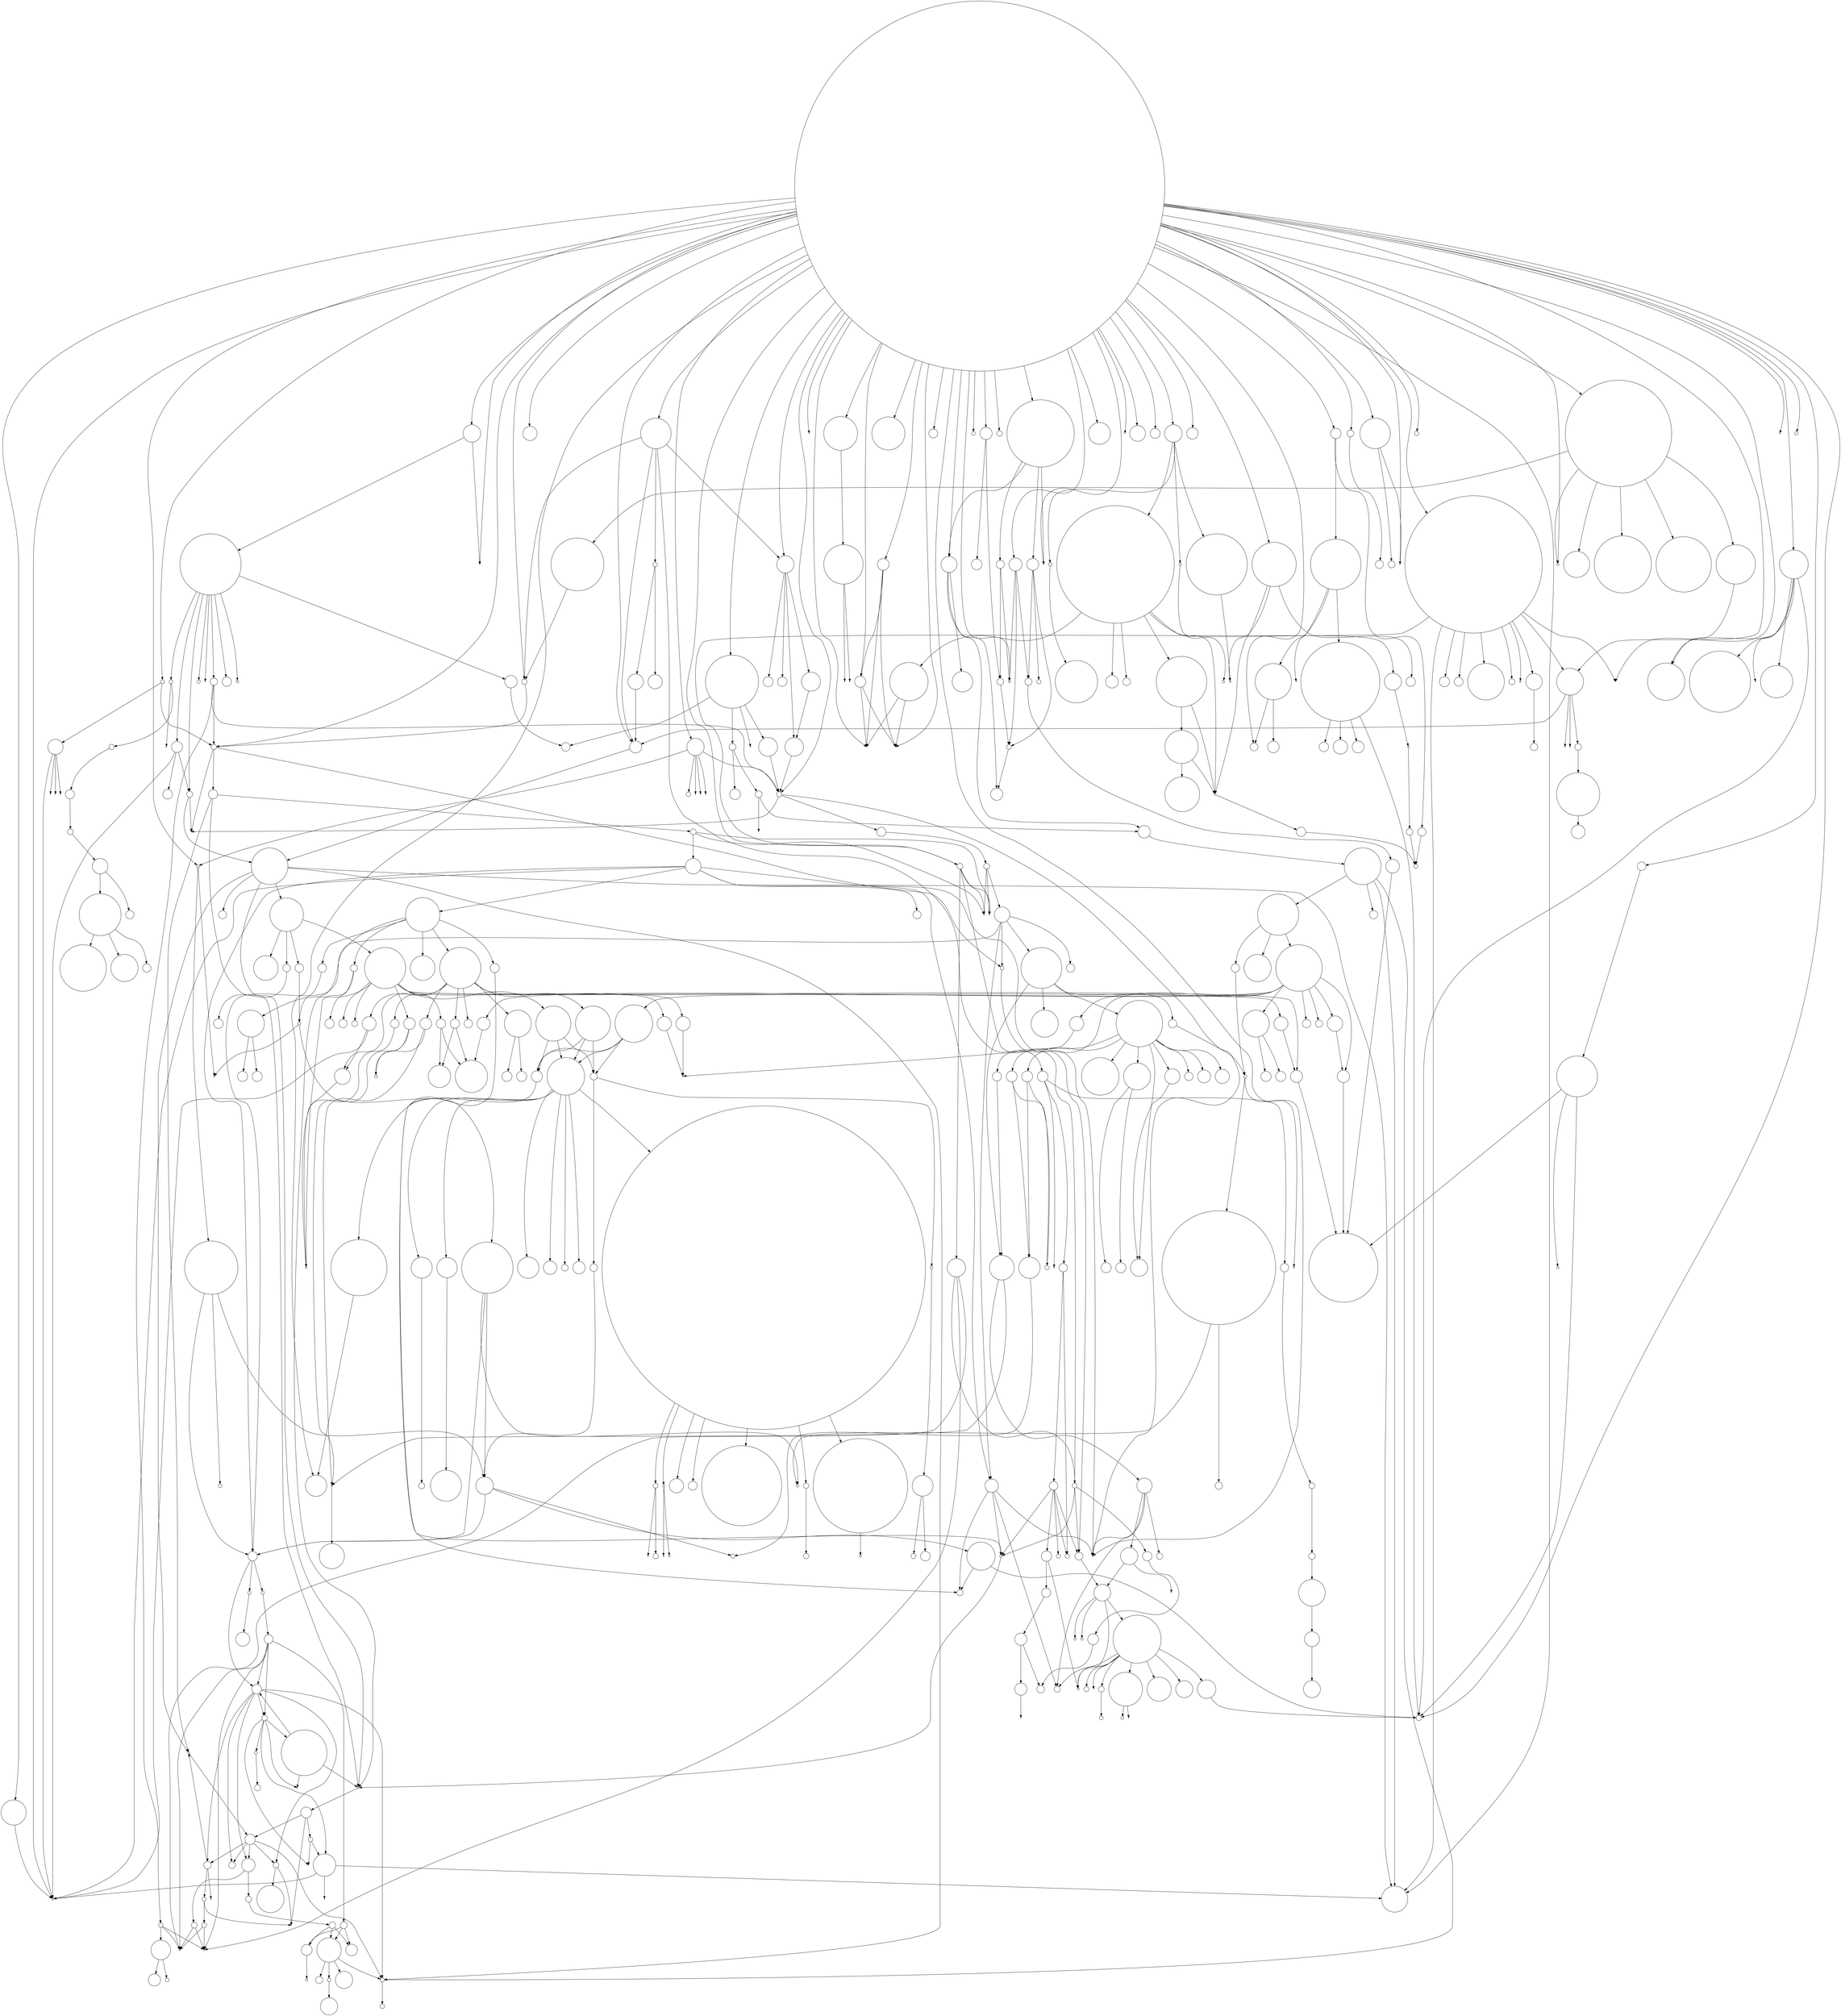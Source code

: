 strict digraph  {
5368757792 [fillcolor="#ffffff", func="main", height="20.253480009968314", label="", style=filled, type=func, width="20.253480009968314"];
5368769024 [fillcolor="#ffffff", func="_alloca_probe", height="0.28836911246395386", label="", style=filled, type=func, width="0.28836911246395386"];
5368745280 [fillcolor="#ffffff", func="sub_140008D40", height="0.6408202499198975", label="", style=filled, type=func, width="0.6408202499198975"];
5368717392 [fillcolor="#ffffff", func="sub_140002050", height="0.29548933746306383", label="", style=filled, type=func, width="0.29548933746306383"];
5368774816 [fillcolor="#ffffff", func="sub_1400100A0", height="1.4240449998219944", label="", style=filled, type=func, width="1.4240449998219944"];
5368753840 [fillcolor="#ffffff", func="sub_14000AEB0", height="0.2064865249741892", label="", style=filled, type=func, width="0.2064865249741892"];
5368715536 [fillcolor="#ffffff", func="sub_140001910", height="0.9612303748798462", label="", style=filled, type=func, width="0.9612303748798462"];
5368750640 [fillcolor="#ffffff", func="sub_14000A230", height="1.3742034248282247", label="", style=filled, type=func, width="1.3742034248282247"];
5368929176 [fillcolor="#ffffff", func="_mbsicmp", height="0.02848089999643989", label="", style=filled, type=func, width="0.02848089999643989"];
5368756448 [fillcolor="#ffffff", func="sub_14000B8E0", height="0.7832247499020969", label="", style=filled, type=func, width="0.7832247499020969"];
5368941592 [fillcolor="#ffffff", func="_strtoui64", height="0.16732528747908434", label="", style=filled, type=func, width="0.16732528747908434"];
5368717584 [fillcolor="#ffffff", func="sub_140002110", height="0.29548933746306383", label="", style=filled, type=func, width="0.29548933746306383"];
5368749264 [fillcolor="#ffffff", func="sub_140009CD0", height="0.9469899248816263", label="", style=filled, type=func, width="0.9469899248816263"];
5368741024 [fillcolor="#ffffff", func="sub_140007CA0", height="2.9086119121364233", label="", style=filled, type=func, width="2.9086119121364233"];
5368722304 [fillcolor="#ffffff", func="sub_140003380", height="0.8686674498914165", label="", style=filled, type=func, width="0.8686674498914165"];
5368722576 [fillcolor="#ffffff", func="sub_140003490", height="0.7155826124105522", label="", style=filled, type=func, width="0.7155826124105522"];
5368737920 [fillcolor="#ffffff", func="sub_140007080", height="0.43077361244615325", label="", style=filled, type=func, width="0.43077361244615325"];
5368722976 [fillcolor="#ffffff", func="sub_140003620", height="0.1246039374844245", label="", style=filled, type=func, width="0.1246039374844245"];
5368947160 [fillcolor="#ffffff", func="_mbsrchr", height="0.02848089999643989", label="", style=filled, type=func, width="0.02848089999643989"];
5368719376 [fillcolor="#ffffff", func="sub_140002810", height="0.6728612624158924", label="", style=filled, type=func, width="0.6728612624158924"];
5368739984 [fillcolor="#ffffff", func="sub_140007890", height="3.6775962120403003", label="", style=filled, type=func, width="3.6775962120403003"];
5368745472 [fillcolor="#ffffff", func="sub_140008E00", height="0.46993484994125817", label="", style=filled, type=func, width="0.46993484994125817"];
5368756864 [fillcolor="#ffffff", func="sub_14000BA80", height="1.8014169247748228", label="", style=filled, type=func, width="1.8014169247748228"];
5368745936 [fillcolor="#ffffff", func="sub_140008FD0", height="1.8405781622699278", label="", style=filled, type=func, width="1.8405781622699278"];
5368754080 [fillcolor="#ffffff", func="sub_14000AFA0", height="0.2848089999643989", label="", style=filled, type=func, width="0.2848089999643989"];
5368775544 [fillcolor="#ffffff", func="strchr", height="0.48773541243903307", label="", style=filled, type=func, width="0.48773541243903307"];
5368775684 [fillcolor="#ffffff", func="strrchr", height="1.1712770123535905", label="", style=filled, type=func, width="1.1712770123535905"];
5368745616 [fillcolor="#ffffff", func="sub_140008E90", height="0.6052191249243476", label="", style=filled, type=func, width="0.6052191249243476"];
5368723024 [fillcolor="#ffffff", func="sub_140003650", height="0.6621809249172275", label="", style=filled, type=func, width="0.6621809249172275"];
5368723216 [fillcolor="#ffffff", func="sub_140003710", height="0.21004663747374416", label="", style=filled, type=func, width="0.21004663747374416"];
5368755968 [fillcolor="#ffffff", func="sub_14000B700", height="1.6732528747908433", label="", style=filled, type=func, width="1.6732528747908433"];
5368733392 [fillcolor="#ffffff", func="sub_140005ED0", height="0.30972978746128377", label="", style=filled, type=func, width="0.30972978746128377"];
5368737424 [fillcolor="#ffffff", func="sub_140006E90", height="0.9541101498807362", label="", style=filled, type=func, width="0.9541101498807362"];
5368757376 [fillcolor="#ffffff", func="sub_14000BC80", height="1.4774466873153191", label="", style=filled, type=func, width="1.4774466873153191"];
5368750288 [fillcolor="#ffffff", func="sub_14000A0D0", height="1.1997579123500304", label="", style=filled, type=func, width="1.1997579123500304"];
5368737056 [fillcolor="#ffffff", func="sub_140006D20", height="0.5731781124283527", label="", style=filled, type=func, width="0.5731781124283527"];
5368750272 [fillcolor="#ffffff", func="sub_14000A0C0", height="0.010680337498664958", label="", style=filled, type=func, width="0.010680337498664958"];
5368748176 [fillcolor="#ffffff", func="sub_140009890", height="0.8579871123927517", label="", style=filled, type=func, width="0.8579871123927517"];
5368754160 [fillcolor="#ffffff", func="sub_14000AFF0", height="0.5482573249314678", label="", style=filled, type=func, width="0.5482573249314678"];
5368751040 [fillcolor="#ffffff", func="sub_14000A3C0", height="7.508277261561465", label="", style=filled, type=func, width="7.508277261561465"];
5368744576 [fillcolor="#ffffff", func="sub_140008A80", height="0.6230196874221225", label="", style=filled, type=func, width="0.6230196874221225"];
5368829156 [fillcolor="#ffffff", func="j__malloc_base", height="0.01780056249777493", label="", style=filled, type=func, width="0.01780056249777493"];
5368743216 [fillcolor="#ffffff", func="sub_140008530", height="1.5735697248033038", label="", style=filled, type=func, width="1.5735697248033038"];
5368753152 [fillcolor="#ffffff", func="sub_14000AC00", height="2.4208764996973904", label="", style=filled, type=func, width="2.4208764996973904"];
5368741872 [fillcolor="#ffffff", func="sub_140007FF0", height="1.6661326497917333", label="", style=filled, type=func, width="1.6661326497917333"];
5368744752 [fillcolor="#ffffff", func="sub_140008B30", height="0.38093203745238347", label="", style=filled, type=func, width="0.38093203745238347"];
5368754320 [fillcolor="#ffffff", func="sub_14000B090", height="5.824344049271957", label="", style=filled, type=func, width="5.824344049271957"];
5368745888 [fillcolor="#ffffff", func="sub_140008FA0", height="0.1246039374844245", label="", style=filled, type=func, width="0.1246039374844245"];
5368753904 [fillcolor="#ffffff", func="sub_14000AEF0", height="0.24208764996973905", label="", style=filled, type=func, width="0.24208764996973905"];
5368830596 [fillcolor="#ffffff", func="__acrt_iob_func", height="0.060521912492434764", label="", style=filled, type=func, width="0.060521912492434764"];
5368948140 [fillcolor="#ffffff", func="fflush", height="0.32397023745950376", label="", style=filled, type=func, width="0.32397023745950376"];
5368948660 [fillcolor="#ffffff", func="j_??$common_fgets@D@@YAPEADQEA", height="0.01780056249777493", label="", style=filled, type=func, width="0.01780056249777493"];
5368947356 [fillcolor="#ffffff", func="_mbsstr", height="0.02848089999643989", label="", style=filled, type=func, width="0.02848089999643989"];
5368829148 [fillcolor="#ffffff", func="j__free_base", height="0.01780056249777493", label="", style=filled, type=func, width="0.01780056249777493"];
5368723280 [fillcolor="#ffffff", func="sub_140003750", height="0.03916123749510485", label="", style=filled, type=func, width="0.03916123749510485"];
5368722560 [fillcolor="#ffffff", func="sub_140003480", height="0.024920787496884898", label="", style=filled, type=func, width="0.024920787496884898"];
5368734432 [fillcolor="#ffffff", func="sub_1400062E0", height="0.1780056249777493", label="", style=filled, type=func, width="0.1780056249777493"];
5368727744 [fillcolor="#ffffff", func="sub_1400048C0", height="0.9398696998825163", label="", style=filled, type=func, width="0.9398696998825163"];
5368768832 [fillcolor="#ffffff", func="__security_check_cookie", height="0.11748371248531454", label="", style=filled, type=func, width="0.11748371248531454"];
5368717376 [fillcolor="#ffffff", func="sub_140002040", height="0.02848089999643989", label="", style=filled, type=func, width="0.02848089999643989"];
5368925148 [fillcolor="#ffffff", func="sub_140034BDC", height="0.49485563743814304", label="", style=filled, type=func, width="0.49485563743814304"];
5368747072 [fillcolor="#ffffff", func="sub_140009440", height="0.8330663248958666", label="", style=filled, type=func, width="0.8330663248958666"];
5368716000 [fillcolor="#ffffff", func="sub_140001AE0", height="3.342945637082132", label="", style=filled, type=func, width="3.342945637082132"];
5368933956 [fillcolor="#ffffff", func="unknown_libname_632", height="0.06764213749154473", label="", style=filled, type=func, width="0.06764213749154473"];
5368936532 [fillcolor="#ffffff", func="__crt_strtox__parse_integer<un", height="2.9157321371355334", label="", style=filled, type=func, width="2.9157321371355334"];
5368925568 [fillcolor="#ffffff", func="sub_140034D80", height="0.49485563743814304", label="", style=filled, type=func, width="0.49485563743814304"];
5368768365 [fillcolor="#ffffff", func="CreateToolhelp32Snapshot", height="0.021360674997329916", label="", style=filled, type=func, width="0.021360674997329916"];
5368768371 [fillcolor="#ffffff", func="Process32First", height="0.021360674997329916", label="", style=filled, type=func, width="0.021360674997329916"];
5368933448 [fillcolor="#ffffff", func="_stricmp", height="0.252767987468404", label="", style=filled, type=func, width="0.252767987468404"];
5368768377 [fillcolor="#ffffff", func="Process32Next", height="0.021360674997329916", label="", style=filled, type=func, width="0.021360674997329916"];
5368723424 [fillcolor="#ffffff", func="sub_1400037E0", height="0.3738118124532735", label="", style=filled, type=func, width="0.3738118124532735"];
5368739680 [fillcolor="#ffffff", func="sub_140007760", height="1.0288725123713909", label="", style=filled, type=func, width="1.0288725123713909"];
5368828772 [fillcolor="#ffffff", func="_wcsicmp", height="0.4734949624408131", label="", style=filled, type=func, width="0.4734949624408131"];
5368741856 [fillcolor="#ffffff", func="FreeLibrary", height="0.024920787496884898", label="", style=filled, type=func, width="0.024920787496884898"];
5368725776 [fillcolor="#ffffff", func="sub_140004110", height="0.6728612624158924", label="", style=filled, type=func, width="0.6728612624158924"];
5368726960 [fillcolor="#ffffff", func="sub_1400045B0", height="0.6835415999145573", label="", style=filled, type=func, width="0.6835415999145573"];
5368723712 [fillcolor="#ffffff", func="sub_140003900", height="1.1214354373598205", label="", style=filled, type=func, width="1.1214354373598205"];
5368724912 [fillcolor="#ffffff", func="sub_140003DB0", height="0.2705685499661789", label="", style=filled, type=func, width="0.2705685499661789"];
5368725088 [fillcolor="#ffffff", func="sub_140003E60", height="0.39517248745060346", label="", style=filled, type=func, width="0.39517248745060346"];
5368926700 [fillcolor="#ffffff", func="__stdio_common_vsprintf", height="2.004343337249457", label="", style=filled, type=func, width="2.004343337249457"];
5368722784 [fillcolor="#ffffff", func="sub_140003560", height="0.6586208124176725", label="", style=filled, type=func, width="0.6586208124176725"];
5368723296 [fillcolor="#ffffff", func="sub_140003760", height="0.4485741749439282", label="", style=filled, type=func, width="0.4485741749439282"];
5368720016 [fillcolor="#ffffff", func="sub_140002A90", height="2.242870874719641", label="", style=filled, type=func, width="2.242870874719641"];
5368746464 [fillcolor="#ffffff", func="sub_1400091E0", height="2.1574281747303212", label="", style=filled, type=func, width="2.1574281747303212"];
5368725552 [fillcolor="#ffffff", func="sub_140004030", height="0.37025169995371854", label="", style=filled, type=func, width="0.37025169995371854"];
5368725200 [fillcolor="#ffffff", func="sub_140003ED0", height="0.5838584499270177", label="", style=filled, type=func, width="0.5838584499270177"];
5368718000 [fillcolor="#ffffff", func="sub_1400022B0", height="0.5874185624265726", label="", style=filled, type=func, width="0.5874185624265726"];
5368719296 [fillcolor="#ffffff", func="sub_1400027C0", height="0.252767987468404", label="", style=filled, type=func, width="0.252767987468404"];
5368730448 [fillcolor="#ffffff", func="sub_140005350", height="0.18868596247641425", label="", style=filled, type=func, width="0.18868596247641425"];
5368730512 [fillcolor="#ffffff", func="sub_140005390", height="6.433123286695859", label="", style=filled, type=func, width="6.433123286695859"];
5368733488 [fillcolor="#ffffff", func="sub_140005F30", height="3.350065862081242", label="", style=filled, type=func, width="3.350065862081242"];
5368730400 [fillcolor="#ffffff", func="sub_140005320", height="0.13884438748264444", label="", style=filled, type=func, width="0.13884438748264444"];
5368767885 [fillcolor="#ffffff", func="GetFileVersionInfoSizeA", height="0.021360674997329916", label="", style=filled, type=func, width="0.021360674997329916"];
5368767897 [fillcolor="#ffffff", func="GetFileVersionInfoA", height="0.021360674997329916", label="", style=filled, type=func, width="0.021360674997329916"];
5368946348 [fillcolor="#ffffff", func="sub_140039EAC", height="0.3560112499554986", label="", style=filled, type=func, width="0.3560112499554986"];
5368767568 [fillcolor="#ffffff", func="sub_14000E450", height="0.46281462494214815", label="", style=filled, type=func, width="0.46281462494214815"];
5368736272 [fillcolor="#ffffff", func="sub_140006A10", height="2.769767524653779", label="", style=filled, type=func, width="2.769767524653779"];
5368933364 [fillcolor="#ffffff", func="_fgetchar", height="0.08188258748976468", label="", style=filled, type=func, width="0.08188258748976468"];
5368747312 [fillcolor="#ffffff", func="sub_140009530", height="0.9007084623874114", label="", style=filled, type=func, width="0.9007084623874114"];
5368750112 [fillcolor="#ffffff", func="sub_14000A020", height="0.5518174374310229", label="", style=filled, type=func, width="0.5518174374310229"];
5368748544 [fillcolor="#ffffff", func="sub_140009A00", height="0.4912955249385881", label="", style=filled, type=func, width="0.4912955249385881"];
5368749536 [fillcolor="#ffffff", func="sub_140009DE0", height="1.9972231122503472", label="", style=filled, type=func, width="1.9972231122503472"];
5368753984 [fillcolor="#ffffff", func="sub_14000AF40", height="0.3275303499590587", label="", style=filled, type=func, width="0.3275303499590587"];
5368764128 [fillcolor="#ffffff", func="sub_14000D6E0", height="0.02848089999643989", label="", style=filled, type=func, width="0.02848089999643989"];
5368748688 [fillcolor="#ffffff", func="sub_140009A90", height="2.039944462245007", label="", style=filled, type=func, width="2.039944462245007"];
5368720720 [fillcolor="#ffffff", func="sub_140002D50", height="1.762255687279718", label="", style=filled, type=func, width="1.762255687279718"];
5368721216 [fillcolor="#ffffff", func="sub_140002F40", height="3.350065862081242", label="", style=filled, type=func, width="3.350065862081242"];
5368764208 [fillcolor="#ffffff", func="sub_14000D730", height="0.1032432624870946", label="", style=filled, type=func, width="0.1032432624870946"];
5368722160 [fillcolor="#ffffff", func="sub_1400032F0", height="0.5090960874363629", label="", style=filled, type=func, width="0.5090960874363629"];
5368767856 [fillcolor="#ffffff", func="sub_14000E570", height="0.1032432624870946", label="", style=filled, type=func, width="0.1032432624870946"];
5368748432 [fillcolor="#ffffff", func="sub_140009990", height="0.3738118124532735", label="", style=filled, type=func, width="0.3738118124532735"];
5368933728 [fillcolor="#ffffff", func="strncmp", height="0.4450140624443733", label="", style=filled, type=func, width="0.4450140624443733"];
5368743760 [fillcolor="#ffffff", func="sub_140008750", height="2.8836911246395385", label="", style=filled, type=func, width="2.8836911246395385"];
5368718176 [fillcolor="#ffffff", func="sub_140002360", height="3.1222186621097228", label="", style=filled, type=func, width="3.1222186621097228"];
5368747568 [fillcolor="#ffffff", func="sub_140009630", height="2.1503079497312116", label="", style=filled, type=func, width="2.1503079497312116"];
5368742352 [fillcolor="#ffffff", func="sub_1400081D0", height="3.0332158496208477", label="", style=filled, type=func, width="3.0332158496208477"];
5368744864 [fillcolor="#ffffff", func="sub_140008BA0", height="1.4276051123215494", label="", style=filled, type=func, width="1.4276051123215494"];
5368947912 [fillcolor="#ffffff", func="common_flush_all", height="0.9932713873758411", label="", style=filled, type=func, width="0.9932713873758411"];
5368830780 [fillcolor="#ffffff", func="sub_14001DB3C", height="0.03916123749510485", label="", style=filled, type=func, width="0.03916123749510485"];
5368947824 [fillcolor="#ffffff", func="_fflush_nolock", height="0.26700843746662395", label="", style=filled, type=func, width="0.26700843746662395"];
5368830792 [fillcolor="#ffffff", func="sub_14001DB48", height="0.03916123749510485", label="", style=filled, type=func, width="0.03916123749510485"];
5368728512 [fillcolor="#ffffff", func="sub_140004BC0", height="1.007511837374061", label="", style=filled, type=func, width="1.007511837374061"];
5368728016 [fillcolor="#ffffff", func="sub_1400049D0", height="0.5375769874328029", label="", style=filled, type=func, width="0.5375769874328029"];
5368727440 [fillcolor="#ffffff", func="sub_140004790", height="1.039552849870056", label="", style=filled, type=func, width="1.039552849870056"];
5368728368 [fillcolor="#ffffff", func="sub_140004B30", height="0.5126561999359179", label="", style=filled, type=func, width="0.5126561999359179"];
5368968604 [fillcolor="#ffffff", func="_errno", height="0.11392359998575956", label="", style=filled, type=func, width="0.11392359998575956"];
5368968176 [fillcolor="#ffffff", func="_invalid_parameter_noinfo", height="0.10680337498664959", label="", style=filled, type=func, width="0.10680337498664959"];
5368832780 [fillcolor="#ffffff", func="__crt_seh_guarded_call<int>__o", height="0.3132898999608388", label="", style=filled, type=func, width="0.3132898999608388"];
5368767891 [fillcolor="#ffffff", func="GetFileVersionInfoSizeW", height="0.021360674997329916", label="", style=filled, type=func, width="0.021360674997329916"];
5368767903 [fillcolor="#ffffff", func="GetFileVersionInfoW", height="0.021360674997329916", label="", style=filled, type=func, width="0.021360674997329916"];
5368767909 [fillcolor="#ffffff", func="VerQueryValueW", height="0.021360674997329916", label="", style=filled, type=func, width="0.021360674997329916"];
5368717488 [fillcolor="#ffffff", func="sub_1400020B0", height="0.33109046245861373", label="", style=filled, type=func, width="0.33109046245861373"];
5368714144 [fillcolor="#ffffff", func="sub_1400013A0", height="0.6123393499234576", label="", style=filled, type=func, width="0.6123393499234576"];
5368714448 [fillcolor="#ffffff", func="sub_1400014D0", height="0.6764213749154474", label="", style=filled, type=func, width="0.6764213749154474"];
5368715808 [fillcolor="#ffffff", func="sub_140001A20", height="0.4058528249492684", label="", style=filled, type=func, width="0.4058528249492684"];
5368714640 [fillcolor="#ffffff", func="sub_140001590", height="0.519776424935028", label="", style=filled, type=func, width="0.519776424935028"];
5368714800 [fillcolor="#ffffff", func="sub_140001630", height="0.13884438748264444", label="", style=filled, type=func, width="0.13884438748264444"];
5368713232 [fillcolor="#ffffff", func="sub_140001010", height="0.1780056249777493", label="", style=filled, type=func, width="0.1780056249777493"];
5368713216 [fillcolor="#ffffff", func="sub_140001000", height="0.03204101249599487", label="", style=filled, type=func, width="0.03204101249599487"];
5368715936 [fillcolor="#ffffff", func="sub_140001AA0", height="0.2064865249741892", label="", style=filled, type=func, width="0.2064865249741892"];
5368828584 [fillcolor="#ffffff", func="_LocaleUpdate___LocaleUpdate", height="0.5126561999359179", label="", style=filled, type=func, width="0.5126561999359179"];
5369004260 [fillcolor="#ffffff", func="_isctype_l", height="0.9647904873794012", label="", style=filled, type=func, width="0.9647904873794012"];
5368933900 [fillcolor="#ffffff", func="__crt_strtox__is_overflow_cond", height="0.19580618747552422", label="", style=filled, type=func, width="0.19580618747552422"];
5368832716 [fillcolor="#ffffff", func="__crt_seh_guarded_call<int>__o", height="0.3132898999608388", label="", style=filled, type=func, width="0.3132898999608388"];
5368725664 [fillcolor="#ffffff", func="sub_1400040A0", height="0.37025169995371854", label="", style=filled, type=func, width="0.37025169995371854"];
5368725376 [fillcolor="#ffffff", func="sub_140003F80", height="0.5874185624265726", label="", style=filled, type=func, width="0.5874185624265726"];
5368927928 [fillcolor="#ffffff", func="__stdio_common_vswprintf", height="2.018583787247677", label="", style=filled, type=func, width="2.018583787247677"];
5368726736 [fillcolor="#ffffff", func="sub_1400044D0", height="0.751183737406102", label="", style=filled, type=func, width="0.751183737406102"];
5368856324 [fillcolor="#ffffff", func="unknown_libname_402", height="0.4414539499448183", label="", style=filled, type=func, width="0.4414539499448183"];
5368868468 [fillcolor="#ffffff", func="__crt_stdio_output__output_pro", height="1.829897824771263", label="", style=filled, type=func, width="1.829897824771263"];
5368972056 [fillcolor="#ffffff", func="_free_base", height="0.21716686247285413", label="", style=filled, type=func, width="0.21716686247285413"];
5368725008 [fillcolor="#ffffff", func="sub_140003E10", height="0.23140731247107407", label="", style=filled, type=func, width="0.23140731247107407"];
5368773696 [fillcolor="#ffffff", func="sub_14000FC40", height="3.77727936202784", label="", style=filled, type=func, width="3.77727936202784"];
5368720672 [fillcolor="#ffffff", func="sub_140002D20", height="0.13884438748264444", label="", style=filled, type=func, width="0.13884438748264444"];
5368946660 [fillcolor="#ffffff", func="_mbscmp", height="0.02848089999643989", label="", style=filled, type=func, width="0.02848089999643989"];
5368946908 [fillcolor="#ffffff", func="_mbsnbcpy", height="0.02848089999643989", label="", style=filled, type=func, width="0.02848089999643989"];
5368932008 [fillcolor="#ffffff", func="fopen", height="0.03916123749510485", label="", style=filled, type=func, width="0.03916123749510485"];
5368932864 [fillcolor="#ffffff", func="fwrite", height="0.45925451244259324", label="", style=filled, type=func, width="0.45925451244259324"];
5368931132 [fillcolor="#ffffff", func="fclose", height="0.45925451244259324", label="", style=filled, type=func, width="0.45925451244259324"];
5368717776 [fillcolor="#ffffff", func="sub_1400021D0", height="0.772544412403432", label="", style=filled, type=func, width="0.772544412403432"];
5368719056 [fillcolor="#ffffff", func="sub_1400026D0", height="0.8473067748940867", label="", style=filled, type=func, width="0.8473067748940867"];
5368738896 [fillcolor="#ffffff", func="sub_140007450", height="2.3176332372102957", label="", style=filled, type=func, width="2.3176332372102957"];
5368729344 [fillcolor="#ffffff", func="sub_140004F00", height="0.9291893623838513", label="", style=filled, type=func, width="0.9291893623838513"];
5368729616 [fillcolor="#ffffff", func="sub_140005010", height="2.759087187155114", label="", style=filled, type=func, width="2.759087187155114"];
5368739552 [fillcolor="#ffffff", func="sub_1400076E0", height="0.4200932749474883", label="", style=filled, type=func, width="0.4200932749474883"];
5368738096 [fillcolor="#ffffff", func="sub_140007130", height="0.7013421624123323", label="", style=filled, type=func, width="0.7013421624123323"];
5368738304 [fillcolor="#ffffff", func="sub_140007200", height="2.0969062622378867", label="", style=filled, type=func, width="2.0969062622378867"];
5368738048 [fillcolor="#ffffff", func="sub_140007100", height="0.13884438748264444", label="", style=filled, type=func, width="0.13884438748264444"];
5368943872 [fillcolor="#ffffff", func="unknown_libname_644", height="2.3567944747054006", label="", style=filled, type=func, width="2.3567944747054006"];
5368767712 [fillcolor="#ffffff", func="sub_14000E4E0", height="0.21716686247285413", label="", style=filled, type=func, width="0.21716686247285413"];
5368933356 [fillcolor="#ffffff", func="j_fgetc", height="0.01780056249777493", label="", style=filled, type=func, width="0.01780056249777493"];
5368734496 [fillcolor="#ffffff", func="sub_140006320", height="1.9901028872512372", label="", style=filled, type=func, width="1.9901028872512372"];
5368735056 [fillcolor="#ffffff", func="sub_140006550", height="4.318416461960198", label="", style=filled, type=func, width="4.318416461960198"];
5368756672 [fillcolor="#ffffff", func="sub_14000B9C0", height="0.4058528249492684", label="", style=filled, type=func, width="0.4058528249492684"];
5368767312 [fillcolor="#ffffff", func="sub_14000E350", height="0.5126561999359179", label="", style=filled, type=func, width="0.5126561999359179"];
5368972288 [fillcolor="#ffffff", func="sub_140040400", height="0.08900281248887465", label="", style=filled, type=func, width="0.08900281248887465"];
5368972372 [fillcolor="#ffffff", func="sub_140040454", height="0.08900281248887465", label="", style=filled, type=func, width="0.08900281248887465"];
5368947704 [fillcolor="#ffffff", func="__acrt_stdio_flush_nolock", height="0.42365338744704334", label="", style=filled, type=func, width="0.42365338744704334"];
5368992480 [fillcolor="#ffffff", func="_fileno", height="0.13528427498308945", label="", style=filled, type=func, width="0.13528427498308945"];
5369006092 [fillcolor="#ffffff", func="_commit", height="0.516216312435473", label="", style=filled, type=func, width="0.516216312435473"];
5368971508 [fillcolor="#ffffff", func="__acrt_getptd_noexit", height="0.5660578874292428", label="", style=filled, type=func, width="0.5660578874292428"];
5368968008 [fillcolor="#ffffff", func="_invalid_parameter", height="0.5945387874256827", label="", style=filled, type=func, width="0.5945387874256827"];
5368858572 [fillcolor="#ffffff", func="_lambda_0a64b6a4deda75c01876f2", height="0.8473067748940867", label="", style=filled, type=func, width="0.8473067748940867"];
5368713984 [fillcolor="#ffffff", func="sub_140001300", height="0.523336537434583", label="", style=filled, type=func, width="0.523336537434583"];
5368929808 [fillcolor="#ffffff", func="_getch", height="0.23852753747018404", label="", style=filled, type=func, width="0.23852753747018404"];
5368717680 [fillcolor="#ffffff", func="sub_140002170", height="0.29548933746306383", label="", style=filled, type=func, width="0.29548933746306383"];
5368830192 [fillcolor="#ffffff", func="exit", height="0.03560112499554986", label="", style=filled, type=func, width="0.03560112499554986"];
5368971360 [fillcolor="#ffffff", func="__acrt_getptd", height="0.5268966499341379", label="", style=filled, type=func, width="0.5268966499341379"];
5368971780 [fillcolor="#ffffff", func="sub_140040204", height="0.17444551247819431", label="", style=filled, type=func, width="0.17444551247819431"];
5368971832 [fillcolor="#ffffff", func="sub_140040238", height="0.17444551247819431", label="", style=filled, type=func, width="0.17444551247819431"];
5369038408 [fillcolor="#ffffff", func="_isleadbyte_l", height="0.2242870874719641", label="", style=filled, type=func, width="0.2242870874719641"];
5369027560 [fillcolor="#ffffff", func="__acrt_GetStringTypeA", height="1.541528712307309", label="", style=filled, type=func, width="1.541528712307309"];
5368859860 [fillcolor="#ffffff", func="_lambda_0a64b6a4deda75c01876f2", height="0.8473067748940867", label="", style=filled, type=func, width="0.8473067748940867"];
5368724992 [fillcolor="#ffffff", func="sub_140003E00", height="0.01780056249777493", label="", style=filled, type=func, width="0.01780056249777493"];
5368857144 [fillcolor="#ffffff", func="unknown_libname_408", height="0.4521342874434832", label="", style=filled, type=func, width="0.4521342874434832"];
5368872292 [fillcolor="#ffffff", func="__crt_stdio_output__output_pro", height="2.253551212218306", label="", style=filled, type=func, width="2.253551212218306"];
5368886564 [fillcolor="#ffffff", func="sub_14002B524", height="2.253551212218306", label="", style=filled, type=func, width="2.253551212218306"];
5368880444 [fillcolor="#ffffff", func="sub_140029D3C", height="1.3492826373313398", label="", style=filled, type=func, width="1.3492826373313398"];
5368864636 [fillcolor="#ffffff", func="unknown_libname_481", height="0.46637473744170316", label="", style=filled, type=func, width="0.46637473744170316"];
5368874836 [fillcolor="#ffffff", func="sub_140028754", height="0.4129730499483784", label="", style=filled, type=func, width="0.4129730499483784"];
5368968420 [fillcolor="#ffffff", func="__acrt_errno_from_os_error", height="0.24564776246929404", label="", style=filled, type=func, width="0.24564776246929404"];
5368932108 [fillcolor="#ffffff", func="__crt_seh_guarded_call<unsigne", height="0.32041012495994875", label="", style=filled, type=func, width="0.32041012495994875"];
5368995720 [fillcolor="#ffffff", func="__acrt_stdio_free_stream", height="0.23496742497062909", label="", style=filled, type=func, width="0.23496742497062909"];
5368931000 [fillcolor="#ffffff", func="_fclose_nolock", height="0.46637473744170316", label="", style=filled, type=func, width="0.46637473744170316"];
5368764176 [fillcolor="#ffffff", func="sub_14000D710", height="0.1032432624870946", label="", style=filled, type=func, width="0.1032432624870946"];
5368732880 [fillcolor="#ffffff", func="sub_140005CD0", height="1.8192174872725977", label="", style=filled, type=func, width="1.8192174872725977"];
5369005176 [fillcolor="#ffffff", func="strncpy_s", height="0.747623624906547", label="", style=filled, type=func, width="0.747623624906547"];
5368775364 [fillcolor="#ffffff", func="wcsrchr", height="0.6408202499198975", label="", style=filled, type=func, width="0.6408202499198975"];
5368775216 [fillcolor="#ffffff", func="wcschr", height="0.516216312435473", label="", style=filled, type=func, width="0.516216312435473"];
5368737696 [fillcolor="#ffffff", func="sub_140006FA0", height="0.7974651999003167", label="", style=filled, type=func, width="0.7974651999003167"];
5368737232 [fillcolor="#ffffff", func="sub_140006DD0", height="0.6550606999181174", label="", style=filled, type=func, width="0.6550606999181174"];
5369000376 [fillcolor="#ffffff", func="_write", height="0.9220691373847414", label="", style=filled, type=func, width="0.9220691373847414"];
5369005764 [fillcolor="#ffffff", func="__crt_seh_guarded_call<int>__o", height="0.5909786749261277", label="", style=filled, type=func, width="0.5909786749261277"];
5368975892 [fillcolor="#ffffff", func="__vcrt_FlsFree_0", height="0.3026095624621738", label="", style=filled, type=func, width="0.3026095624621738"];
5368979368 [fillcolor="#ffffff", func="_calloc_base", height="0.4165331624479333", label="", style=filled, type=func, width="0.4165331624479333"];
5368975980 [fillcolor="#ffffff", func="__acrt_FlsSetValue", height="0.37025169995371854", label="", style=filled, type=func, width="0.37025169995371854"];
5368970112 [fillcolor="#ffffff", func="construct_ptd_array", height="0.729823062408772", label="", style=filled, type=func, width="0.729823062408772"];
5368773204 [fillcolor="#ffffff", func="nullsub_3", height="0.010680337498664958", label="", style=filled, type=func, width="0.010680337498664958"];
5368968256 [fillcolor="#ffffff", func="_invoke_watson", height="0.249207874968849", label="", style=filled, type=func, width="0.249207874968849"];
5368992988 [fillcolor="#ffffff", func="__acrt_stdio_begin_temporary_b", height="0.7369432874078821", label="", style=filled, type=func, width="0.7369432874078821"];
5368855920 [fillcolor="#ffffff", func="unknown_libname_399", height="0.4414539499448183", label="", style=filled, type=func, width="0.4414539499448183"];
5368866752 [fillcolor="#ffffff", func="__crt_stdio_output__output_pro", height="1.8761792872654774", label="", style=filled, type=func, width="1.8761792872654774"];
5368993196 [fillcolor="#ffffff", func="__acrt_stdio_end_temporary_buf", height="0.2029264124746342", label="", style=filled, type=func, width="0.2029264124746342"];
5368929852 [fillcolor="#ffffff", func="_getch_nolock", height="1.0680337498664958", label="", style=filled, type=func, width="1.0680337498664958"];
5368925848 [fillcolor="#ffffff", func="sub_140034E98", height="0.49485563743814304", label="", style=filled, type=func, width="0.49485563743814304"];
5368966188 [fillcolor="#ffffff", func="abort", height="0.3026095624621738", label="", style=filled, type=func, width="0.3026095624621738"];
5369028816 [fillcolor="#ffffff", func="__acrt_update_thread_locale_da", height="0.48773541243903307", label="", style=filled, type=func, width="0.48773541243903307"];
5369014644 [fillcolor="#ffffff", func="__acrt_update_thread_multibyte", height="0.768984299903877", label="", style=filled, type=func, width="0.768984299903877"];
5368972120 [fillcolor="#ffffff", func="_malloc_base", height="0.3346505749581687", label="", style=filled, type=func, width="0.3346505749581687"];
5368856732 [fillcolor="#ffffff", func="unknown_libname_405", height="0.4521342874434832", label="", style=filled, type=func, width="0.4521342874434832"];
5368870320 [fillcolor="#ffffff", func="__crt_stdio_output__output_pro", height="2.2393107622200863", label="", style=filled, type=func, width="2.2393107622200863"];
5368890820 [fillcolor="#ffffff", func="sub_14002C5C4", height="2.538360212182705", label="", style=filled, type=func, width="2.538360212182705"];
5368882924 [fillcolor="#ffffff", func="sub_14002A6EC", height="1.488127024813984", label="", style=filled, type=func, width="1.488127024813984"];
5368865408 [fillcolor="#ffffff", func="unknown_libname_487", height="0.4521342874434832", label="", style=filled, type=func, width="0.4521342874434832"];
5368902336 [fillcolor="#ffffff", func="unknown_libname_559", height="0.6337000249207875", label="", style=filled, type=func, width="0.6337000249207875"];
5368893340 [fillcolor="#ffffff", func="unknown_libname_543", height="0.4521342874434832", label="", style=filled, type=func, width="0.4521342874434832"];
5368913420 [fillcolor="#ffffff", func="unknown_libname_575", height="0.5126561999359179", label="", style=filled, type=func, width="0.5126561999359179"];
5368910360 [fillcolor="#ffffff", func="unknown_libname_567", height="0.7796646374025419", label="", style=filled, type=func, width="0.7796646374025419"];
5368906068 [fillcolor="#ffffff", func="sub_140030154", height="1.4774466873153191", label="", style=filled, type=func, width="1.4774466873153191"];
5368897096 [fillcolor="#ffffff", func="unknown_libname_551", height="1.9153405247605824", label="", style=filled, type=func, width="1.9153405247605824"];
5368854560 [fillcolor="#ffffff", func="__crt_stdio_output__write_mult", height="0.32397023745950376", label="", style=filled, type=func, width="0.32397023745950376"];
5368924744 [fillcolor="#ffffff", func="__crt_stdio_output__string_out", height="0.6621809249172275", label="", style=filled, type=func, width="0.6621809249172275"];
5368922584 [fillcolor="#ffffff", func="unknown_libname_622", height="0.7583039624052119", label="", style=filled, type=func, width="0.7583039624052119"];
5368942504 [fillcolor="#ffffff", func="strtol", height="0.16732528747908434", label="", style=filled, type=func, width="0.16732528747908434"];
5368877368 [fillcolor="#ffffff", func="unknown_libname_527", height="0.5304567624336929", label="", style=filled, type=func, width="0.5304567624336929"];
5368932260 [fillcolor="#ffffff", func="_lambda_532e024f4337e6fc7ad266", height="0.3560112499554986", label="", style=filled, type=func, width="0.3560112499554986"];
5368979684 [fillcolor="#ffffff", func="__acrt_stdio_free_buffer_noloc", height="0.22784719997151912", label="", style=filled, type=func, width="0.22784719997151912"];
5368995224 [fillcolor="#ffffff", func="sub_140045D98", height="0.5731781124283527", label="", style=filled, type=func, width="0.5731781124283527"];
5368767456 [fillcolor="#ffffff", func="sub_14000E3E0", height="0.3666915874541635", label="", style=filled, type=func, width="0.3666915874541635"];
5368728800 [fillcolor="#ffffff", func="sub_140004CE0", height="1.9082202997614723", label="", style=filled, type=func, width="1.9082202997614723"];
5368968572 [fillcolor="#ffffff", func="__doserrno", height="0.11392359998575956", label="", style=filled, type=func, width="0.11392359998575956"];
5369020148 [fillcolor="#ffffff", func="sub_14004BEF4", height="0.1246039374844245", label="", style=filled, type=func, width="0.1246039374844245"];
5369000612 [fillcolor="#ffffff", func="_write_nolock", height="2.623802912172025", label="", style=filled, type=func, width="2.623802912172025"];
5369020376 [fillcolor="#ffffff", func="sub_14004BFD8", height="0.1246039374844245", label="", style=filled, type=func, width="0.1246039374844245"];
5369020904 [fillcolor="#ffffff", func="_get_osfhandle", height="0.4165331624479333", label="", style=filled, type=func, width="0.4165331624479333"];
5368974284 [fillcolor="#ffffff", func="try_get_function", height="1.4810067998148742", label="", style=filled, type=func, width="1.4810067998148742"];
5368963472 [fillcolor="#ffffff", func="sub_14003E190", height="0.024920787496884898", label="", style=filled, type=func, width="0.024920787496884898"];
5369035444 [fillcolor="#ffffff", func="_callnewh", height="0.22784719997151912", label="", style=filled, type=func, width="0.22784719997151912"];
5368969256 [fillcolor="#ffffff", func="__crt_seh_guarded_call<void>__", height="0.31685001246039374", label="", style=filled, type=func, width="0.31685001246039374"];
5368969184 [fillcolor="#ffffff", func="__crt_seh_guarded_call<void>__", height="0.3382106874577237", label="", style=filled, type=func, width="0.3382106874577237"];
5369080442 [fillcolor="#ffffff", func="IsProcessorFeaturePresent", height="0.021360674997329916", label="", style=filled, type=func, width="0.021360674997329916"];
5368967600 [fillcolor="#ffffff", func="__acrt_call_reportfault", height="1.23535903734558", label="", style=filled, type=func, width="1.23535903734558"];
5369053700 [fillcolor="#ffffff", func="_isatty", height="0.3382106874577237", label="", style=filled, type=func, width="0.3382106874577237"];
5368920972 [fillcolor="#ffffff", func="__acrt_stdio_char_traits<char>", height="0.498415749937698", label="", style=filled, type=func, width="0.498415749937698"];
5368884636 [fillcolor="#ffffff", func="sub_14002AD9C", height="2.253551212218306", label="", style=filled, type=func, width="2.253551212218306"];
5368879304 [fillcolor="#ffffff", func="sub_1400298C8", height="1.3492826373313398", label="", style=filled, type=func, width="1.3492826373313398"];
5368864240 [fillcolor="#ffffff", func="unknown_libname_478", height="0.46637473744170316", label="", style=filled, type=func, width="0.46637473744170316"];
5368874452 [fillcolor="#ffffff", func="sub_1400285D4", height="0.39517248745060346", label="", style=filled, type=func, width="0.39517248745060346"];
5368994736 [fillcolor="#ffffff", func="sub_140045BB0", height="0.21004663747374416", label="", style=filled, type=func, width="0.21004663747374416"];
5368930244 [fillcolor="#ffffff", func="_getextendedkeycode", height="0.6693011499163374", label="", style=filled, type=func, width="0.6693011499163374"];
5368832588 [fillcolor="#ffffff", func="__crt_seh_guarded_call<int>__o", height="0.3132898999608388", label="", style=filled, type=func, width="0.3132898999608388"];
5369036268 [fillcolor="#ffffff", func="__acrt_get_sigabrt_handler", height="0.16376517497952936", label="", style=filled, type=func, width="0.16376517497952936"];
5369036388 [fillcolor="#ffffff", func="raise", height="2.4956388621880454", label="", style=filled, type=func, width="2.4956388621880454"];
5368830104 [fillcolor="#ffffff", func="_exit_0", height="0.04272134999465983", label="", style=filled, type=func, width="0.04272134999465983"];
5369028928 [fillcolor="#ffffff", func="_updatetlocinfoEx_nolock", height="0.37025169995371854", label="", style=filled, type=func, width="0.37025169995371854"];
5368888652 [fillcolor="#ffffff", func="sub_14002BD4C", height="2.538360212182705", label="", style=filled, type=func, width="2.538360212182705"];
5368881664 [fillcolor="#ffffff", func="sub_14002A200", height="1.488127024813984", label="", style=filled, type=func, width="1.488127024813984"];
5368865024 [fillcolor="#ffffff", func="unknown_libname_484", height="0.4521342874434832", label="", style=filled, type=func, width="0.4521342874434832"];
5368991928 [fillcolor="#ffffff", func="_fputwc_nolock", height="1.3421624123322298", label="", style=filled, type=func, width="1.3421624123322298"];
5368903428 [fillcolor="#ffffff", func="unknown_libname_563", height="0.5909786749261277", label="", style=filled, type=func, width="0.5909786749261277"];
5368894172 [fillcolor="#ffffff", func="unknown_libname_547", height="0.45569439994303823", label="", style=filled, type=func, width="0.45569439994303823"];
5368914612 [fillcolor="#ffffff", func="unknown_libname_579", height="0.7049022749118872", label="", style=filled, type=func, width="0.7049022749118872"];
5368911760 [fillcolor="#ffffff", func="unknown_libname_571", height="0.7796646374025419", label="", style=filled, type=func, width="0.7796646374025419"];
5368908764 [fillcolor="#ffffff", func="sub_140030BDC", height="1.4774466873153191", label="", style=filled, type=func, width="1.4774466873153191"];
5368900624 [fillcolor="#ffffff", func="unknown_libname_555", height="2.054184912243227", label="", style=filled, type=func, width="2.054184912243227"];
5368854652 [fillcolor="#ffffff", func="__crt_stdio_output__write_mult", height="0.39161237495104845", label="", style=filled, type=func, width="0.39161237495104845"];
5368924932 [fillcolor="#ffffff", func="__crt_stdio_output__string_out", height="0.6799814874150023", label="", style=filled, type=func, width="0.6799814874150023"];
5368923988 [fillcolor="#ffffff", func="unknown_libname_628", height="0.8437466623945317", label="", style=filled, type=func, width="0.8437466623945317"];
5368942792 [fillcolor="#ffffff", func="wcstol", height="0.16732528747908434", label="", style=filled, type=func, width="0.16732528747908434"];
5368849920 [fillcolor="#ffffff", func="__crt_stdio_output__is_wide_ch", height="0.16732528747908434", label="", style=filled, type=func, width="0.16732528747908434"];
5368985768 [fillcolor="#ffffff", func="wctomb_s", height="0.07120224999109973", label="", style=filled, type=func, width="0.07120224999109973"];
5368987948 [fillcolor="#ffffff", func="wcsnlen", height="1.7658157997792732", label="", style=filled, type=func, width="1.7658157997792732"];
5368987600 [fillcolor="#ffffff", func="strnlen", height="1.2282388123464703", label="", style=filled, type=func, width="1.2282388123464703"];
5368992908 [fillcolor="#ffffff", func="_get_printf_count_output", height="0.08544269998931966", label="", style=filled, type=func, width="0.08544269998931966"];
5368853192 [fillcolor="#ffffff", func="unknown_libname_380", height="0.5553775499305778", label="", style=filled, type=func, width="0.5553775499305778"];
5368851320 [fillcolor="#ffffff", func="unknown_libname_368", height="0.5518174374310229", label="", style=filled, type=func, width="0.5518174374310229"];
5368837484 [fillcolor="#ffffff", func="__crt_stdio_output__formatting", height="0.6123393499234576", label="", style=filled, type=func, width="0.6123393499234576"];
5368991296 [fillcolor="#ffffff", func="__acrt_fp_format", height="2.054184912243227", label="", style=filled, type=func, width="2.054184912243227"];
5368861360 [fillcolor="#ffffff", func="__crt_stdio_output__force_deci", height="0.38805226245149343", label="", style=filled, type=func, width="0.38805226245149343"];
5368933996 [fillcolor="#ffffff", func="__crt_strtox__parse_integer<un", height="2.801808537149774", label="", style=filled, type=func, width="2.801808537149774"];
5368932452 [fillcolor="#ffffff", func="_fwrite_nolock", height="1.463206237317099", label="", style=filled, type=func, width="1.463206237317099"];
5368994828 [fillcolor="#ffffff", func="__crt_seh_guarded_call<int>__o", height="0.49485563743814304", label="", style=filled, type=func, width="0.49485563743814304"];
5369060296 [fillcolor="#ffffff", func="j_??$common_lseek_nolock@_J@@Y", height="0.01780056249777493", label="", style=filled, type=func, width="0.01780056249777493"];
5369054036 [fillcolor="#ffffff", func="_putwch_nolock", height="0.31685001246039374", label="", style=filled, type=func, width="0.31685001246039374"];
5368998644 [fillcolor="#ffffff", func="write_double_translated_ansi_n", height="1.8512584997685926", label="", style=filled, type=func, width="1.8512584997685926"];
5368999720 [fillcolor="#ffffff", func="write_text_utf16le_nolock", height="1.011071949873616", label="", style=filled, type=func, width="1.011071949873616"];
5369000004 [fillcolor="#ffffff", func="write_text_utf8_nolock", height="1.317241624835345", label="", style=filled, type=func, width="1.317241624835345"];
5368999456 [fillcolor="#ffffff", func="write_text_ansi_nolock", height="0.9291893623838513", label="", style=filled, type=func, width="0.9291893623838513"];
5368968492 [fillcolor="#ffffff", func="__acrt_errno_map_os_error", height="0.2776887749652889", label="", style=filled, type=func, width="0.2776887749652889"];
5369035508 [fillcolor="#ffffff", func="_query_new_handler", height="0.26344832496706894", label="", style=filled, type=func, width="0.26344832496706894"];
5368971168 [fillcolor="#ffffff", func="replace_current_thread_locale_", height="0.3666915874541635", label="", style=filled, type=func, width="0.3666915874541635"];
5368772512 [fillcolor="#ffffff", func="sub_14000F7A0", height="0.02848089999643989", label="", style=filled, type=func, width="0.02848089999643989"];
5368901728 [fillcolor="#ffffff", func="unknown_libname_557", height="0.6337000249207875", label="", style=filled, type=func, width="0.6337000249207875"];
5368892928 [fillcolor="#ffffff", func="unknown_libname_541", height="0.4521342874434832", label="", style=filled, type=func, width="0.4521342874434832"];
5368912964 [fillcolor="#ffffff", func="unknown_libname_573", height="0.5126561999359179", label="", style=filled, type=func, width="0.5126561999359179"];
5368909660 [fillcolor="#ffffff", func="unknown_libname_565", height="0.7796646374025419", label="", style=filled, type=func, width="0.7796646374025419"];
5368904720 [fillcolor="#ffffff", func="sub_14002FC10", height="1.4774466873153191", label="", style=filled, type=func, width="1.4774466873153191"];
5368895428 [fillcolor="#ffffff", func="unknown_libname_549", height="1.9153405247605824", label="", style=filled, type=func, width="1.9153405247605824"];
5368854284 [fillcolor="#ffffff", func="__crt_stdio_output__write_mult", height="0.46993484994125817", label="", style=filled, type=func, width="0.46993484994125817"];
5368924228 [fillcolor="#ffffff", func="__crt_stdio_output__stream_out", height="0.8722275623909715", label="", style=filled, type=func, width="0.8722275623909715"];
5368921936 [fillcolor="#ffffff", func="unknown_libname_619", height="0.7583039624052119", label="", style=filled, type=func, width="0.7583039624052119"];
5368876916 [fillcolor="#ffffff", func="unknown_libname_524", height="0.519776424935028", label="", style=filled, type=func, width="0.519776424935028"];
5368992520 [fillcolor="#ffffff", func="_putc_nolock", height="0.0783224749902097", label="", style=filled, type=func, width="0.0783224749902097"];
5368859596 [fillcolor="#ffffff", func="_lambda_0a64b6a4deda75c01876f2", height="0.8473067748940867", label="", style=filled, type=func, width="0.8473067748940867"];
5369035680 [fillcolor="#ffffff", func="__crt_seh_guarded_call<void (_", height="0.3382106874577237", label="", style=filled, type=func, width="0.3382106874577237"];
5369027996 [fillcolor="#ffffff", func="__acrt_add_locale_ref", height="0.6337000249207875", label="", style=filled, type=func, width="0.6337000249207875"];
5369028648 [fillcolor="#ffffff", func="__acrt_release_locale_ref", height="0.5980988999252377", label="", style=filled, type=func, width="0.5980988999252377"];
5369028136 [fillcolor="#ffffff", func="__acrt_free_locale", height="1.3314820748335647", label="", style=filled, type=func, width="1.3314820748335647"];
5368902888 [fillcolor="#ffffff", func="unknown_libname_561", height="0.5909786749261277", label="", style=filled, type=func, width="0.5909786749261277"];
5368893756 [fillcolor="#ffffff", func="unknown_libname_545", height="0.45569439994303823", label="", style=filled, type=func, width="0.45569439994303823"];
5368913988 [fillcolor="#ffffff", func="unknown_libname_577", height="0.7049022749118872", label="", style=filled, type=func, width="0.7049022749118872"];
5368911060 [fillcolor="#ffffff", func="unknown_libname_569", height="0.7796646374025419", label="", style=filled, type=func, width="0.7796646374025419"];
5368907416 [fillcolor="#ffffff", func="sub_140030698", height="1.4774466873153191", label="", style=filled, type=func, width="1.4774466873153191"];
5368898840 [fillcolor="#ffffff", func="unknown_libname_553", height="2.054184912243227", label="", style=filled, type=func, width="2.054184912243227"];
5368854416 [fillcolor="#ffffff", func="__crt_stdio_output__write_mult", height="0.505535974936808", label="", style=filled, type=func, width="0.505535974936808"];
5368924476 [fillcolor="#ffffff", func="__crt_stdio_output__stream_out", height="0.9434298123820714", label="", style=filled, type=func, width="0.9434298123820714"];
5368923272 [fillcolor="#ffffff", func="unknown_libname_625", height="0.8401865498949767", label="", style=filled, type=func, width="0.8401865498949767"];
5369002740 [fillcolor="#ffffff", func="__acrt_stdio_flush_and_write_w", height="0.8295062123963116", label="", style=filled, type=func, width="0.8295062123963116"];
5368849968 [fillcolor="#ffffff", func="__crt_stdio_output__is_wide_ch", height="0.24208764996973905", label="", style=filled, type=func, width="0.24208764996973905"];
5368984848 [fillcolor="#ffffff", func="_mbtowc_l", height="1.1677168998540355", label="", style=filled, type=func, width="1.1677168998540355"];
5368854128 [fillcolor="#ffffff", func="unknown_libname_386", height="0.5553775499305778", label="", style=filled, type=func, width="0.5553775499305778"];
5368852256 [fillcolor="#ffffff", func="unknown_libname_374", height="0.5518174374310229", label="", style=filled, type=func, width="0.5518174374310229"];
5368933976 [fillcolor="#ffffff", func="unknown_libname_633", height="0.06764213749154473", label="", style=filled, type=func, width="0.06764213749154473"];
5368934784 [fillcolor="#ffffff", func="__crt_strtox__parse_integer<un", height="6.223076649222115", label="", style=filled, type=func, width="6.223076649222115"];
5368985300 [fillcolor="#ffffff", func="_wctomb_s_l", height="1.3813236498273347", label="", style=filled, type=func, width="1.3813236498273347"];
5368988444 [fillcolor="#ffffff", func="__acrt_fp_classify", height="0.35957136245505356", label="", style=filled, type=func, width="0.35957136245505356"];
5368990916 [fillcolor="#ffffff", func="fp_format_nan_or_infinity", height="1.1463562248567054", label="", style=filled, type=func, width="1.1463562248567054"];
5368990604 [fillcolor="#ffffff", func="fp_format_g", height="1.1071949873616007", label="", style=filled, type=func, width="1.1071949873616007"];
5369048592 [fillcolor="#ffffff", func="__acrt_fltout", height="17.697319235287836", label="", style=filled, type=func, width="17.697319235287836"];
5369038956 [fillcolor="#ffffff", func="__acrt_fp_strflt_to_string", height="0.6799814874150023", label="", style=filled, type=func, width="0.6799814874150023"];
5368990276 [fillcolor="#ffffff", func="fp_format_f_internal", height="1.1677168998540355", label="", style=filled, type=func, width="1.1677168998540355"];
5368989424 [fillcolor="#ffffff", func="fp_format_e", height="0.729823062408772", label="", style=filled, type=func, width="0.729823062408772"];
5368988560 [fillcolor="#ffffff", func="fp_format_a", height="3.0652568621168426", label="", style=filled, type=func, width="3.0652568621168426"];
5368984760 [fillcolor="#ffffff", func="tolower", height="0.1530848374808644", label="", style=filled, type=func, width="0.1530848374808644"];
5368982320 [fillcolor="#ffffff", func="isdigit", height="0.4129730499483784", label="", style=filled, type=func, width="0.4129730499483784"];
5368933856 [fillcolor="#ffffff", func="__crt_strtox__is_overflow_cond", height="0.14596461248175444", label="", style=filled, type=func, width="0.14596461248175444"];
5369002508 [fillcolor="#ffffff", func="__acrt_stdio_flush_and_write_n", height="0.8259460998967568", label="", style=filled, type=func, width="0.8259460998967568"];
5368995388 [fillcolor="#ffffff", func="_close_nolock", height="0.6621809249172275", label="", style=filled, type=func, width="0.6621809249172275"];
5369071212 [fillcolor="#ffffff", func="sub_14005866C", height="0.21004663747374416", label="", style=filled, type=func, width="0.21004663747374416"];
5369004048 [fillcolor="#ffffff", func="__pctype_func", height="0.16732528747908434", label="", style=filled, type=func, width="0.16732528747908434"];
5368985176 [fillcolor="#ffffff", func="mbtowc", height="0.02848089999643989", label="", style=filled, type=func, width="0.02848089999643989"];
5368852724 [fillcolor="#ffffff", func="unknown_libname_377", height="0.5553775499305778", label="", style=filled, type=func, width="0.5553775499305778"];
5368850852 [fillcolor="#ffffff", func="unknown_libname_365", height="0.5518174374310229", label="", style=filled, type=func, width="0.5518174374310229"];
5368856448 [fillcolor="#ffffff", func="unknown_libname_403", height="0.4521342874434832", label="", style=filled, type=func, width="0.4521342874434832"];
5368868984 [fillcolor="#ffffff", func="__crt_stdio_output__output_pro", height="2.285592224714301", label="", style=filled, type=func, width="2.285592224714301"];
5369028608 [fillcolor="#ffffff", func="__acrt_locale_release_lc_time_", height="0.13172416248353447", label="", style=filled, type=func, width="0.13172416248353447"];
5369023228 [fillcolor="#ffffff", func="__acrt_locale_free_monetary", height="0.9469899248816263", label="", style=filled, type=func, width="0.9469899248816263"];
5369024892 [fillcolor="#ffffff", func="__acrt_locale_free_numeric", height="0.3844921499519385", label="", style=filled, type=func, width="0.3844921499519385"];
5369028552 [fillcolor="#ffffff", func="__acrt_locale_free_lc_time_if_", height="0.19224607497596924", label="", style=filled, type=func, width="0.19224607497596924"];
5368853660 [fillcolor="#ffffff", func="unknown_libname_383", height="0.5553775499305778", label="", style=filled, type=func, width="0.5553775499305778"];
5368851788 [fillcolor="#ffffff", func="unknown_libname_371", height="0.5518174374310229", label="", style=filled, type=func, width="0.5518174374310229"];
5369060304 [fillcolor="#ffffff", func="__acrt_stdio_allocate_buffer_n", height="0.34533091245683367", label="", style=filled, type=func, width="0.34533091245683367"];
5369002240 [fillcolor="#ffffff", func="write_buffer_nolock<wchar_t>", height="0.9434298123820714", label="", style=filled, type=func, width="0.9434298123820714"];
5369004112 [fillcolor="#ffffff", func="iswctype", height="0.39873259995015836", label="", style=filled, type=func, width="0.39873259995015836"];
5368966064 [fillcolor="#ffffff", func="strcpy_s", height="0.3382106874577237", label="", style=filled, type=func, width="0.3382106874577237"];
5368989632 [fillcolor="#ffffff", func="fp_format_e_internal", height="1.6910534372886181", label="", style=filled, type=func, width="1.6910534372886181"];
5369069368 [fillcolor="#ffffff", func="fegetenv", height="0.11392359998575956", label="", style=filled, type=func, width="0.11392359998575956"];
5369069476 [fillcolor="#ffffff", func="feholdexcept", height="0.2848089999643989", label="", style=filled, type=func, width="0.2848089999643989"];
5369069760 [fillcolor="#ffffff", func="log10", height="5.1657232368542845", label="", style=filled, type=func, width="5.1657232368542845"];
5369069556 [fillcolor="#ffffff", func="ceil", height="0.7796646374025419", label="", style=filled, type=func, width="0.7796646374025419"];
5369053564 [fillcolor="#ffffff", func="memcpy_s_0", height="0.4806151874399231", label="", style=filled, type=func, width="0.4806151874399231"];
5369044112 [fillcolor="#ffffff", func="__crt_strtox__divide", height="4.378938374452632", label="", style=filled, type=func, width="4.378938374452632"];
5369069400 [fillcolor="#ffffff", func="fesetenv", height="0.2705685499661789", label="", style=filled, type=func, width="0.2705685499661789"];
5368984116 [fillcolor="#ffffff", func="_tolower_l", height="1.1321157748584856", label="", style=filled, type=func, width="1.1321157748584856"];
5369001980 [fillcolor="#ffffff", func="write_buffer_nolock<char>", height="0.9256292498842963", label="", style=filled, type=func, width="0.9256292498842963"];
5369020716 [fillcolor="#ffffff", func="_free_osfhnd", height="0.6621809249172275", label="", style=filled, type=func, width="0.6621809249172275"];
5368887200 [fillcolor="#ffffff", func="sub_14002B7A0", height="2.538360212182705", label="", style=filled, type=func, width="2.538360212182705"];
5368880824 [fillcolor="#ffffff", func="sub_140029EB8", height="1.488127024813984", label="", style=filled, type=func, width="1.488127024813984"];
5368864768 [fillcolor="#ffffff", func="unknown_libname_482", height="0.4521342874434832", label="", style=filled, type=func, width="0.4521342874434832"];
5369027028 [fillcolor="#ffffff", func="__acrt_locale_free_time", height="0.9398696998825163", label="", style=filled, type=func, width="0.9398696998825163"];
5369060288 [fillcolor="#ffffff", func="j_??$common_lseek@_J@@YA_JH_JH", height="0.01780056249777493", label="", style=filled, type=func, width="0.01780056249777493"];
5369074116 [fillcolor="#ffffff", func="_getfpcontrolword", height="0.08188258748976468", label="", style=filled, type=func, width="0.08188258748976468"];
5369074140 [fillcolor="#ffffff", func="_getfpstatusword", height="0.060521912492434764", label="", style=filled, type=func, width="0.060521912492434764"];
5369074480 [fillcolor="#ffffff", func="_clearfp", height="0.29192922496350887", label="", style=filled, type=func, width="0.29192922496350887"];
5369076640 [fillcolor="#ffffff", func="_log10_special", height="0.11392359998575956", label="", style=filled, type=func, width="0.11392359998575956"];
5369074160 [fillcolor="#ffffff", func="_setfpcontrolword", height="0.03560112499554986", label="", style=filled, type=func, width="0.03560112499554986"];
5369074172 [fillcolor="#ffffff", func="_setfpstatusword", height="0.2848089999643989", label="", style=filled, type=func, width="0.2848089999643989"];
5368983992 [fillcolor="#ffffff", func="internal_isupper_l", height="0.2741286624657339", label="", style=filled, type=func, width="0.2741286624657339"];
5368994184 [fillcolor="#ffffff", func="__acrt_LCMapStringA", height="0.5340168749332479", label="", style=filled, type=func, width="0.5340168749332479"];
5368949840 [fillcolor="#ffffff", func="sub_14003AC50", height="0.024920787496884898", label="", style=filled, type=func, width="0.024920787496884898"];
5368757792 -> 5368769024;
5368757792 -> 5368745280;
5368757792 -> 5368717392;
5368757792 -> 5368774816;
5368757792 -> 5368753840;
5368757792 -> 5368715536;
5368757792 -> 5368750640;
5368757792 -> 5368929176;
5368757792 -> 5368756448;
5368757792 -> 5368941592;
5368757792 -> 5368717584;
5368757792 -> 5368749264;
5368757792 -> 5368741024;
5368757792 -> 5368722304;
5368757792 -> 5368722576;
5368757792 -> 5368737920;
5368757792 -> 5368722976;
5368757792 -> 5368947160;
5368757792 -> 5368719376;
5368757792 -> 5368739984;
5368757792 -> 5368745472;
5368757792 -> 5368756864;
5368757792 -> 5368745936;
5368757792 -> 5368754080;
5368757792 -> 5368775544;
5368757792 -> 5368775684;
5368757792 -> 5368745616;
5368757792 -> 5368723024;
5368757792 -> 5368723216;
5368757792 -> 5368755968;
5368757792 -> 5368733392;
5368757792 -> 5368737424;
5368757792 -> 5368757376;
5368757792 -> 5368750288;
5368757792 -> 5368737056;
5368757792 -> 5368750272;
5368757792 -> 5368748176;
5368757792 -> 5368754160;
5368757792 -> 5368751040;
5368757792 -> 5368744576;
5368757792 -> 5368829156;
5368757792 -> 5368743216;
5368757792 -> 5368753152;
5368757792 -> 5368741872;
5368757792 -> 5368744752;
5368757792 -> 5368754320;
5368757792 -> 5368745888;
5368757792 -> 5368753904;
5368757792 -> 5368830596;
5368757792 -> 5368948140;
5368757792 -> 5368948660;
5368757792 -> 5368947356;
5368757792 -> 5368829148;
5368757792 -> 5368723280;
5368757792 -> 5368722560;
5368757792 -> 5368734432;
5368757792 -> 5368727744;
5368757792 -> 5368768832;
5368745280 -> 5368829156;
5368745280 -> 5368745616;
5368745280 -> 5368829148;
5368717392 -> 5368830596;
5368717392 -> 5368717376;
5368717392 -> 5368925148;
5368753840 -> 5368747072;
5368753840 -> 5368717392;
5368715536 -> 5368929176;
5368715536 -> 5368716000;
5368750640 -> 5368768832;
5368941592 -> 5368933956;
5368941592 -> 5368936532;
5368717584 -> 5368925568;
5368717584 -> 5368830596;
5368717584 -> 5368717376;
5368749264 -> 5368941592;
5368749264 -> 5368768365;
5368749264 -> 5368768371;
5368749264 -> 5368933448;
5368749264 -> 5368768377;
5368749264 -> 5368717584;
5368741024 -> 5368723424;
5368741024 -> 5368739680;
5368741024 -> 5368828772;
5368741024 -> 5368741856;
5368722304 -> 5368725776;
5368722304 -> 5368726960;
5368722304 -> 5368723712;
5368722576 -> 5368724912;
5368722576 -> 5368725088;
5368722576 -> 5368722976;
5368719376 -> 5368926700;
5368739984 -> 5368722304;
5368739984 -> 5368722784;
5368739984 -> 5368723296;
5368739984 -> 5368722560;
5368745472 -> 5368720016;
5368745936 -> 5368746464;
5368754080 -> 5368717392;
5368745616 -> 5368829156;
5368745616 -> 5368829148;
5368723024 -> 5368725552;
5368723024 -> 5368725200;
5368755968 -> 5368727744;
5368755968 -> 5368719376;
5368755968 -> 5368718000;
5368755968 -> 5368719296;
5368755968 -> 5368754080;
5368737424 -> 5368730448;
5368737424 -> 5368730512;
5368737424 -> 5368733488;
5368737424 -> 5368730400;
5368757376 -> 5368767885;
5368757376 -> 5368767897;
5368757376 -> 5368946348;
5368757376 -> 5368719376;
5368737056 -> 5368767568;
5368737056 -> 5368736272;
5368751040 -> 5368774816;
5368751040 -> 5368757376;
5368751040 -> 5368948140;
5368751040 -> 5368933364;
5368751040 -> 5368948660;
5368751040 -> 5368747312;
5368751040 -> 5368750112;
5368751040 -> 5368748544;
5368751040 -> 5368749536;
5368751040 -> 5368753984;
5368743216 -> 5368769024;
5368743216 -> 5368764128;
5368743216 -> 5368748688;
5368743216 -> 5368720720;
5368743216 -> 5368721216;
5368753152 -> 5368764208;
5368753152 -> 5368722160;
5368753152 -> 5368767856;
5368741872 -> 5368947356;
5368741872 -> 5368748432;
5368744752 -> 5368933728;
5368754320 -> 5368743760;
5368754320 -> 5368718176;
5368754320 -> 5368747568;
5368754320 -> 5368742352;
5368754320 -> 5368744864;
5368754320 -> 5368745888;
5368948140 -> 5368947912;
5368948140 -> 5368830780;
5368948140 -> 5368947824;
5368948140 -> 5368830792;
5368727744 -> 5368728512;
5368727744 -> 5368728016;
5368727744 -> 5368727440;
5368727744 -> 5368728368;
5368925148 -> 5368968604;
5368925148 -> 5368968176;
5368925148 -> 5368832780;
5368747072 -> 5368767891;
5368747072 -> 5368767903;
5368747072 -> 5368767909;
5368747072 -> 5368768832;
5368716000 -> 5368717488;
5368716000 -> 5368714144;
5368716000 -> 5368714448;
5368716000 -> 5368715808;
5368716000 -> 5368714640;
5368716000 -> 5368714800;
5368716000 -> 5368713232;
5368716000 -> 5368713216;
5368716000 -> 5368715936;
5368936532 -> 5368828584;
5368936532 -> 5369004260;
5368936532 -> 5368933900;
5368925568 -> 5368832716;
5368723424 -> 5368725664;
5368723424 -> 5368725376;
5368739680 -> 5368717584;
5368726960 -> 5368927928;
5368724912 -> 5368725776;
5368725088 -> 5368726736;
5368926700 -> 5368774816;
5368926700 -> 5368856324;
5368926700 -> 5368868468;
5368926700 -> 5368972056;
5368926700 -> 5368968604;
5368926700 -> 5368968176;
5368722784 -> 5368724912;
5368722784 -> 5368725008;
5368722784 -> 5368725088;
5368723296 -> 5368725552;
5368723296 -> 5368722976;
5368720016 -> 5368769024;
5368720016 -> 5368773696;
5368720016 -> 5368720672;
5368746464 -> 5368946660;
5368746464 -> 5368946908;
5368725552 -> 5368724912;
5368718000 -> 5368932008;
5368718000 -> 5368932864;
5368718000 -> 5368931132;
5368719296 -> 5368717776;
5368719296 -> 5368719056;
5368730448 -> 5368738896;
5368730512 -> 5368729344;
5368730512 -> 5368729616;
5368730512 -> 5368739552;
5368730512 -> 5368738096;
5368730512 -> 5368764208;
5368730512 -> 5368738304;
5368733488 -> 5368767856;
5368730400 -> 5368738048;
5368946348 -> 5368943872;
5368767568 -> 5368767712;
5368736272 -> 5368933356;
5368736272 -> 5368734496;
5368736272 -> 5368735056;
5368747312 -> 5368756672;
5368764208 -> 5368767312;
5368743760 -> 5368754080;
5368747568 -> 5368748688;
5368947912 -> 5368972288;
5368947912 -> 5368972372;
5368947912 -> 5368947824;
5368947824 -> 5368947704;
5368947824 -> 5368992480;
5368947824 -> 5369006092;
5368728512 -> 5368717584;
5368727440 -> 5368728512;
5368968604 -> 5368971508;
5368968176 -> 5368968008;
5368832780 -> 5368830780;
5368832780 -> 5368858572;
5368832780 -> 5368830792;
5368717488 -> 5368717376;
5368717488 -> 5368926700;
5368714144 -> 5368717488;
5368714144 -> 5368713984;
5368714144 -> 5368768832;
5368714448 -> 5368828772;
5368715808 -> 5368717584;
5368715808 -> 5368717392;
5368715808 -> 5368929808;
5368715936 -> 5368717680;
5368715936 -> 5368830192;
5368828584 -> 5368971360;
5368828584 -> 5368971780;
5368828584 -> 5368971832;
5369004260 -> 5368828584;
5369004260 -> 5369038408;
5369004260 -> 5369027560;
5368832716 -> 5368859860;
5368832716 -> 5368830780;
5368832716 -> 5368830792;
5368725664 -> 5368726960;
5368725664 -> 5368724992;
5368927928 -> 5368774816;
5368927928 -> 5368857144;
5368927928 -> 5368872292;
5368927928 -> 5368972056;
5368726736 -> 5368773696;
5368868468 -> 5368886564;
5368868468 -> 5368880444;
5368868468 -> 5368864636;
5368868468 -> 5368874836;
5368972056 -> 5368968420;
5368932864 -> 5368932108;
5368931132 -> 5368995720;
5368931132 -> 5368931000;
5368719056 -> 5368719376;
5368729344 -> 5368764176;
5368729616 -> 5368764208;
5368729616 -> 5368732880;
5368738304 -> 5368829156;
5368738304 -> 5368829148;
5368943872 -> 5369005176;
5368734496 -> 5368737920;
5368734496 -> 5368775364;
5368735056 -> 5368769024;
5368735056 -> 5368775216;
5368735056 -> 5368737696;
5368735056 -> 5368737232;
5368767312 -> 5368767712;
5368947704 -> 5369000376;
5368992480 -> 5368968176;
5369006092 -> 5369005764;
5368971508 -> 5368975892;
5368971508 -> 5368979368;
5368971508 -> 5368972056;
5368971508 -> 5368975980;
5368971508 -> 5368970112;
5368968008 -> 5368971508;
5368968008 -> 5368773204;
5368968008 -> 5368968256;
5368858572 -> 5368992988;
5368858572 -> 5368828584;
5368858572 -> 5368855920;
5368858572 -> 5368866752;
5368858572 -> 5368993196;
5368858572 -> 5368768832;
5368929808 -> 5368972288;
5368929808 -> 5368929852;
5368929808 -> 5368972372;
5368717680 -> 5368925848;
5368971360 -> 5368966188;
5368971360 -> 5368975892;
5368971360 -> 5368979368;
5368971360 -> 5368972056;
5368971360 -> 5368975980;
5368971360 -> 5368970112;
5368971780 -> 5369028816;
5368971832 -> 5369014644;
5369027560 -> 5368769024;
5369027560 -> 5368972120;
5368859860 -> 5368856732;
5368859860 -> 5368870320;
5368859860 -> 5368992988;
5368859860 -> 5368828584;
5368859860 -> 5368993196;
5368872292 -> 5368890820;
5368872292 -> 5368882924;
5368872292 -> 5368865408;
5368886564 -> 5368902336;
5368886564 -> 5368893340;
5368886564 -> 5368913420;
5368886564 -> 5368910360;
5368886564 -> 5368906068;
5368886564 -> 5368897096;
5368886564 -> 5368854560;
5368886564 -> 5368924744;
5368886564 -> 5368922584;
5368864636 -> 5368942504;
5368874836 -> 5368877368;
5368932108 -> 5368932260;
5368931000 -> 5368947704;
5368931000 -> 5368979684;
5368931000 -> 5368992480;
5368931000 -> 5368995224;
5368931000 -> 5368995720;
5368764176 -> 5368767456;
5368732880 -> 5368764208;
5368732880 -> 5368728800;
5369000376 -> 5368968572;
5369000376 -> 5369020148;
5369000376 -> 5369000612;
5369000376 -> 5369020376;
5369005764 -> 5369020904;
5368975892 -> 5368974284;
5368975892 -> 5368773204;
5368979368 -> 5368963472;
5368979368 -> 5369035444;
5368979368 -> 5368968604;
5368970112 -> 5368969256;
5368970112 -> 5368969184;
5368968256 -> 5369080442;
5368968256 -> 5368967600;
5368992988 -> 5368992480;
5368992988 -> 5369053700;
5368992988 -> 5368830596;
5368992988 -> 5368972120;
5368866752 -> 5368968176;
5368866752 -> 5368920972;
5368866752 -> 5368884636;
5368866752 -> 5368879304;
5368866752 -> 5368864240;
5368866752 -> 5368874452;
5368993196 -> 5368947704;
5368929852 -> 5368994736;
5368929852 -> 5368930244;
5368925848 -> 5368832588;
5368966188 -> 5369036268;
5368966188 -> 5369036388;
5368966188 -> 5368830104;
5368966188 -> 5369080442;
5368966188 -> 5368967600;
5369028816 -> 5368972288;
5369028816 -> 5369028928;
5369028816 -> 5368972372;
5369028816 -> 5368966188;
5369028816 -> 5368971360;
5368870320 -> 5368888652;
5368870320 -> 5368881664;
5368870320 -> 5368865024;
5368870320 -> 5368991928;
5368890820 -> 5368903428;
5368890820 -> 5368894172;
5368890820 -> 5368914612;
5368890820 -> 5368911760;
5368890820 -> 5368908764;
5368890820 -> 5368900624;
5368890820 -> 5368854652;
5368890820 -> 5368924932;
5368890820 -> 5368923988;
5368865408 -> 5368942792;
5368902336 -> 5368849920;
5368902336 -> 5368985768;
5368913420 -> 5368987948;
5368913420 -> 5368987600;
5368910360 -> 5368992908;
5368906068 -> 5368853192;
5368906068 -> 5368851320;
5368897096 -> 5368837484;
5368897096 -> 5368991296;
5368897096 -> 5368861360;
5368924744 -> 5368773696;
5368922584 -> 5368924744;
5368942504 -> 5368933956;
5368942504 -> 5368933996;
5368932260 -> 5368932452;
5368995224 -> 5368968572;
5368995224 -> 5368994828;
5368767456 -> 5368767712;
5369000612 -> 5369060296;
5369000612 -> 5369054036;
5369000612 -> 5368998644;
5369000612 -> 5368999720;
5369000612 -> 5369000004;
5369000612 -> 5368999456;
5369000612 -> 5368968492;
5369000612 -> 5368968572;
5369000612 -> 5369053700;
5369035444 -> 5369035508;
5369035444 -> 5368773204;
5368969256 -> 5368972288;
5368969256 -> 5368972372;
5368969184 -> 5368971168;
5368967600 -> 5368772512;
5368967600 -> 5368774816;
5368967600 -> 5368768832;
5368920972 -> 5368992480;
5368884636 -> 5368901728;
5368884636 -> 5368892928;
5368884636 -> 5368912964;
5368884636 -> 5368909660;
5368884636 -> 5368904720;
5368884636 -> 5368895428;
5368884636 -> 5368854284;
5368884636 -> 5368924228;
5368884636 -> 5368921936;
5368864240 -> 5368942504;
5368874452 -> 5368876916;
5368874452 -> 5368992520;
5368832588 -> 5368859596;
5369036268 -> 5369035680;
5369036388 -> 5368830104;
5369036388 -> 5368968176;
5369036388 -> 5368971360;
5369028928 -> 5369027996;
5369028928 -> 5369028648;
5369028928 -> 5369028136;
5368888652 -> 5368902888;
5368888652 -> 5368893756;
5368888652 -> 5368913988;
5368888652 -> 5368911060;
5368888652 -> 5368907416;
5368888652 -> 5368898840;
5368888652 -> 5368854416;
5368888652 -> 5368924476;
5368888652 -> 5368923272;
5368865024 -> 5368942792;
5368991928 -> 5368985768;
5368991928 -> 5369002740;
5368903428 -> 5368849968;
5368903428 -> 5368984848;
5368914612 -> 5368987948;
5368911760 -> 5368992908;
5368908764 -> 5368854128;
5368908764 -> 5368852256;
5368900624 -> 5368837484;
5368900624 -> 5368991296;
5368900624 -> 5368861360;
5368924932 -> 5368773696;
5368923988 -> 5368924932;
5368942792 -> 5368933976;
5368942792 -> 5368934784;
5368985768 -> 5368985300;
5368837484 -> 5368972120;
5368991296 -> 5368988444;
5368991296 -> 5368990916;
5368991296 -> 5368990604;
5368991296 -> 5369048592;
5368991296 -> 5369038956;
5368991296 -> 5368990276;
5368991296 -> 5368989424;
5368991296 -> 5368988560;
5368861360 -> 5368984760;
5368861360 -> 5368982320;
5368933996 -> 5369004260;
5368933996 -> 5368933856;
5368933996 -> 5368828584;
5368932452 -> 5369002508;
5368994828 -> 5368995388;
5369054036 -> 5369071212;
5368998644 -> 5369004048;
5368998644 -> 5368985176;
5368999720 -> 5368769024;
5369035508 -> 5368972288;
5369035508 -> 5368972372;
5368971168 -> 5369028648;
5368971168 -> 5369028136;
5368971168 -> 5369027996;
5368901728 -> 5368849920;
5368901728 -> 5368985768;
5368912964 -> 5368987948;
5368912964 -> 5368987600;
5368909660 -> 5368992908;
5368904720 -> 5368852724;
5368904720 -> 5368850852;
5368895428 -> 5368837484;
5368895428 -> 5368991296;
5368895428 -> 5368861360;
5368854284 -> 5368992520;
5368924228 -> 5368992520;
5368921936 -> 5368924228;
5368921936 -> 5368768832;
5368859596 -> 5368856448;
5368859596 -> 5368868984;
5369028648 -> 5369028608;
5369028136 -> 5369023228;
5369028136 -> 5369024892;
5369028136 -> 5369028552;
5369028136 -> 5368972056;
5368902888 -> 5368849968;
5368902888 -> 5368984848;
5368907416 -> 5368853660;
5368907416 -> 5368851788;
5368854416 -> 5368991928;
5368923272 -> 5368924476;
5369002740 -> 5368830596;
5369002740 -> 5369053700;
5369002740 -> 5369060304;
5369002740 -> 5369002240;
5368984848 -> 5369038408;
5368934784 -> 5369004112;
5368934784 -> 5368933856;
5368990916 -> 5368966064;
5368990604 -> 5368989632;
5369048592 -> 5369069368;
5369048592 -> 5369069476;
5369048592 -> 5369069760;
5369048592 -> 5369069556;
5369048592 -> 5369053564;
5369048592 -> 5369044112;
5369048592 -> 5369069400;
5368988560 -> 5368775684;
5368984760 -> 5368984116;
5368982320 -> 5369004260;
5369002508 -> 5369001980;
5368995388 -> 5369020904;
5368995388 -> 5369020716;
5368868984 -> 5368887200;
5368868984 -> 5368880824;
5368868984 -> 5368864768;
5369028552 -> 5369027028;
5369002240 -> 5369000376;
5369002240 -> 5369060288;
5369069368 -> 5369074116;
5369069368 -> 5369074140;
5369069476 -> 5369074480;
5369069760 -> 5369076640;
5369069400 -> 5369074160;
5369069400 -> 5369074172;
5368984116 -> 5368983992;
5368984116 -> 5368994184;
5369020716 -> 5368949840;
}
